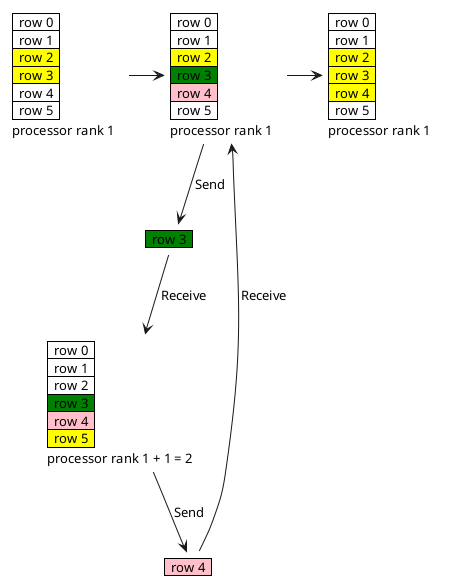 @startuml
skinparam ClassFontSize 11
<style>
note {
    backgroundcolor white
    shadowing 0
    linecolor transparent
}
</style>
note as element1
    <#green>|  row 3  |
end note

note as element2
    <#pink>|  row 4  |
end note

note as grid1l
    |  row 0  |
    |  row 1  |
    <#yellow>|  row 2  |
    <#yellow>|  row 3  |
    |  row 4  |
    |  row 5  |
    processor rank 1
end note
note as grid12
    |  row 0  |
    |  row 1  |
    <#yellow>|  row 2  |
    <#yellow>|  row 3  |
    <#yellow>|  row 4  |
    |  row 5  |
    processor rank 1
end note


note as grid1
    |  row 0  |
    |  row 1  |
    <#yellow>|  row 2  |
    <#green>|  row 3  |
    <#pink>|  row 4  |
    |  row 5  |
    processor rank 1
end note
note as grid2
    |  row 0  |
    |  row 1  |
    |  row 2  |
    <#green>|  row 3  |
    <#pink>|  row 4  |
    <#yellow>|  row 5  |
    processor rank 1 + 1 = 2
end note

grid1l -> grid1
grid1 -> grid12
grid1 --> element1: Send
element2 --> grid1: Receive
grid2 --> element2: Send
element1 --> grid2: Receive

@enduml